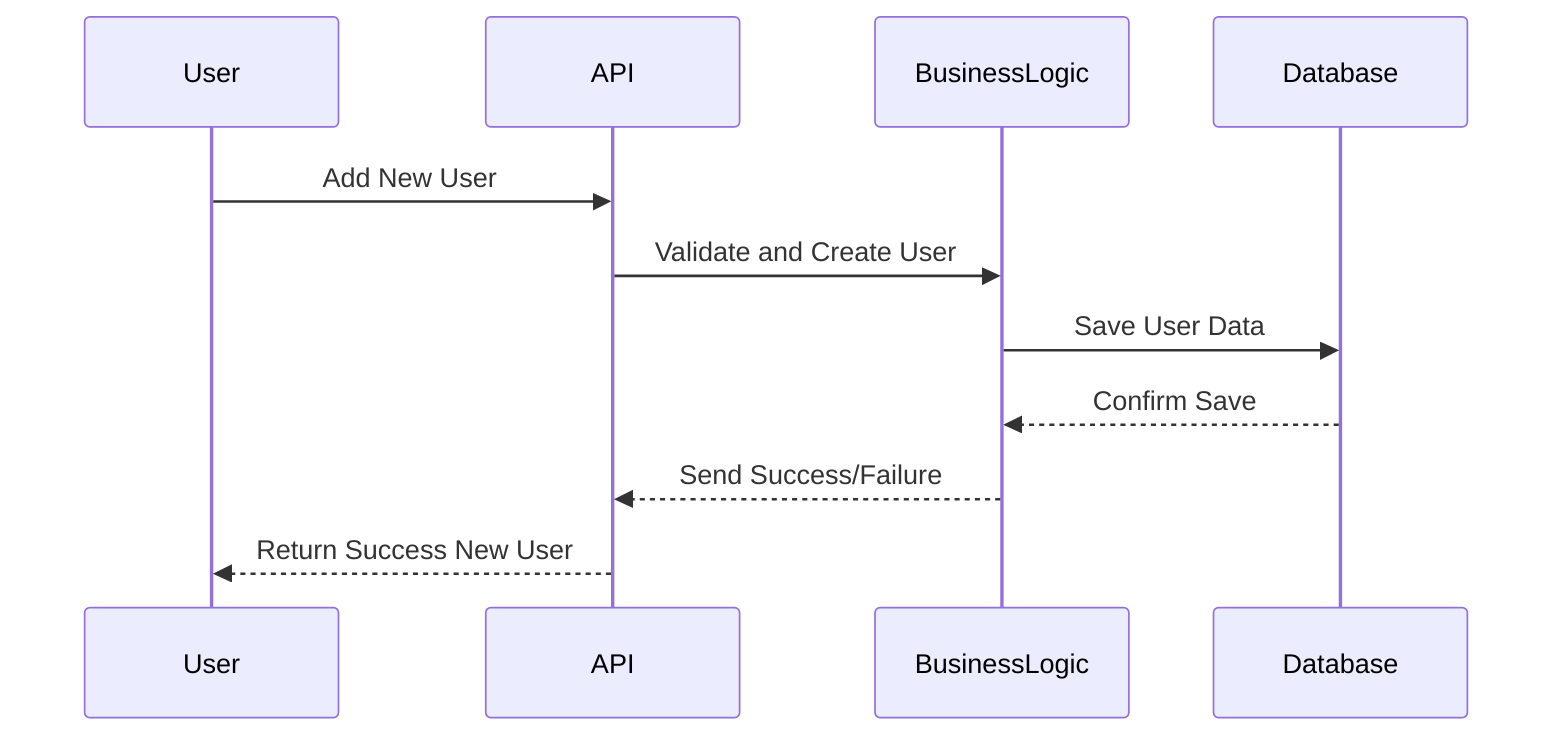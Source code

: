 sequenceDiagram
    participant User
    participant API
    participant BusinessLogic
    participant Database

    User->>API: Add New User
    API->>BusinessLogic: Validate and Create User
    BusinessLogic->>Database: Save User Data
    Database-->>BusinessLogic: Confirm Save
    BusinessLogic-->>API: Send Success/Failure
    API-->>User: Return Success New User